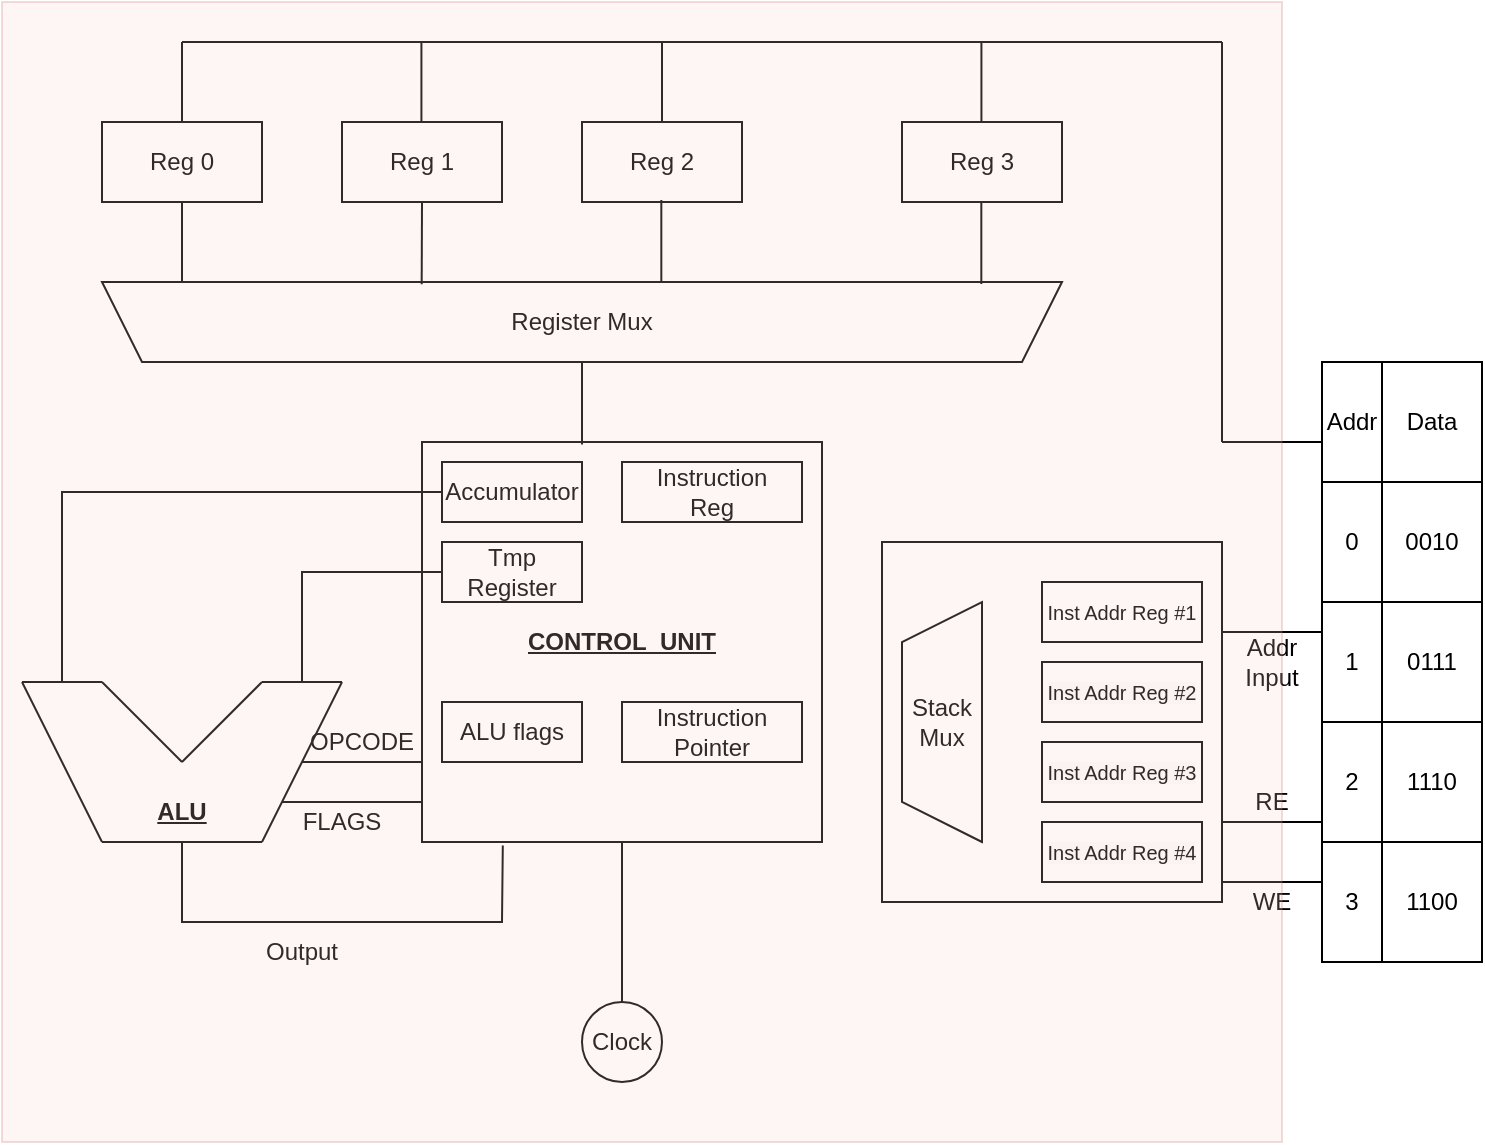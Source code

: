 <mxfile version="24.7.16">
  <diagram name="Page-1" id="099fd60b-425b-db50-ffb0-6b813814b670">
    <mxGraphModel dx="1434" dy="772" grid="1" gridSize="10" guides="1" tooltips="1" connect="1" arrows="1" fold="1" page="1" pageScale="1" pageWidth="850" pageHeight="1100" background="none" math="0" shadow="0">
      <root>
        <mxCell id="0" />
        <mxCell id="1" parent="0" />
        <mxCell id="ERdX-zV75CLCQFePryyj-89" value="" style="group" vertex="1" connectable="0" parent="1">
          <mxGeometry x="70" y="120" width="730" height="530" as="geometry" />
        </mxCell>
        <mxCell id="ERdX-zV75CLCQFePryyj-27" value="Addr" style="rounded=0;whiteSpace=wrap;html=1;" vertex="1" parent="ERdX-zV75CLCQFePryyj-89">
          <mxGeometry x="650" y="160" width="30" height="60" as="geometry" />
        </mxCell>
        <mxCell id="ERdX-zV75CLCQFePryyj-28" value="Data" style="rounded=0;whiteSpace=wrap;html=1;" vertex="1" parent="ERdX-zV75CLCQFePryyj-89">
          <mxGeometry x="680" y="160" width="50" height="60" as="geometry" />
        </mxCell>
        <mxCell id="ERdX-zV75CLCQFePryyj-31" value="0" style="rounded=0;whiteSpace=wrap;html=1;" vertex="1" parent="ERdX-zV75CLCQFePryyj-89">
          <mxGeometry x="650" y="220" width="30" height="60" as="geometry" />
        </mxCell>
        <mxCell id="ERdX-zV75CLCQFePryyj-32" value="0010" style="rounded=0;whiteSpace=wrap;html=1;" vertex="1" parent="ERdX-zV75CLCQFePryyj-89">
          <mxGeometry x="680" y="220" width="50" height="60" as="geometry" />
        </mxCell>
        <mxCell id="ERdX-zV75CLCQFePryyj-38" value="1" style="rounded=0;whiteSpace=wrap;html=1;" vertex="1" parent="ERdX-zV75CLCQFePryyj-89">
          <mxGeometry x="650" y="280" width="30" height="60" as="geometry" />
        </mxCell>
        <mxCell id="ERdX-zV75CLCQFePryyj-39" value="0111" style="rounded=0;whiteSpace=wrap;html=1;" vertex="1" parent="ERdX-zV75CLCQFePryyj-89">
          <mxGeometry x="680" y="280" width="50" height="60" as="geometry" />
        </mxCell>
        <mxCell id="ERdX-zV75CLCQFePryyj-40" value="2" style="rounded=0;whiteSpace=wrap;html=1;" vertex="1" parent="ERdX-zV75CLCQFePryyj-89">
          <mxGeometry x="650" y="340" width="30" height="60" as="geometry" />
        </mxCell>
        <mxCell id="ERdX-zV75CLCQFePryyj-41" value="1110" style="rounded=0;whiteSpace=wrap;html=1;" vertex="1" parent="ERdX-zV75CLCQFePryyj-89">
          <mxGeometry x="680" y="340" width="50" height="60" as="geometry" />
        </mxCell>
        <mxCell id="ERdX-zV75CLCQFePryyj-42" value="3" style="rounded=0;whiteSpace=wrap;html=1;" vertex="1" parent="ERdX-zV75CLCQFePryyj-89">
          <mxGeometry x="650" y="400" width="30" height="60" as="geometry" />
        </mxCell>
        <mxCell id="ERdX-zV75CLCQFePryyj-43" value="1100" style="rounded=0;whiteSpace=wrap;html=1;" vertex="1" parent="ERdX-zV75CLCQFePryyj-89">
          <mxGeometry x="680" y="400" width="50" height="60" as="geometry" />
        </mxCell>
        <mxCell id="ERdX-zV75CLCQFePryyj-66" value="" style="endArrow=none;html=1;rounded=0;exitX=1;exitY=0.25;exitDx=0;exitDy=0;entryX=0;entryY=0.25;entryDx=0;entryDy=0;" edge="1" parent="ERdX-zV75CLCQFePryyj-89" source="ERdX-zV75CLCQFePryyj-65" target="ERdX-zV75CLCQFePryyj-38">
          <mxGeometry width="50" height="50" relative="1" as="geometry">
            <mxPoint x="600" y="340" as="sourcePoint" />
            <mxPoint x="650" y="290" as="targetPoint" />
          </mxGeometry>
        </mxCell>
        <mxCell id="ERdX-zV75CLCQFePryyj-67" value="" style="endArrow=none;html=1;rounded=0;exitX=1;exitY=0.25;exitDx=0;exitDy=0;entryX=0;entryY=0.25;entryDx=0;entryDy=0;" edge="1" parent="ERdX-zV75CLCQFePryyj-89">
          <mxGeometry width="50" height="50" relative="1" as="geometry">
            <mxPoint x="600" y="420" as="sourcePoint" />
            <mxPoint x="650" y="420" as="targetPoint" />
          </mxGeometry>
        </mxCell>
        <mxCell id="ERdX-zV75CLCQFePryyj-68" value="" style="endArrow=none;html=1;rounded=0;exitX=1;exitY=0.25;exitDx=0;exitDy=0;entryX=0;entryY=0.25;entryDx=0;entryDy=0;" edge="1" parent="ERdX-zV75CLCQFePryyj-89" source="ERdX-zV75CLCQFePryyj-70">
          <mxGeometry width="50" height="50" relative="1" as="geometry">
            <mxPoint x="600" y="384.58" as="sourcePoint" />
            <mxPoint x="650" y="384.58" as="targetPoint" />
          </mxGeometry>
        </mxCell>
        <mxCell id="ERdX-zV75CLCQFePryyj-69" value="WE" style="text;html=1;align=center;verticalAlign=middle;whiteSpace=wrap;rounded=0;" vertex="1" parent="ERdX-zV75CLCQFePryyj-89">
          <mxGeometry x="605" y="420" width="40" height="20" as="geometry" />
        </mxCell>
        <mxCell id="ERdX-zV75CLCQFePryyj-70" value="RE" style="text;html=1;align=center;verticalAlign=middle;whiteSpace=wrap;rounded=0;" vertex="1" parent="ERdX-zV75CLCQFePryyj-89">
          <mxGeometry x="600" y="370" width="50" height="20" as="geometry" />
        </mxCell>
        <mxCell id="ERdX-zV75CLCQFePryyj-72" value="" style="endArrow=none;html=1;rounded=0;exitX=1;exitY=0.25;exitDx=0;exitDy=0;entryX=0;entryY=0.25;entryDx=0;entryDy=0;" edge="1" parent="ERdX-zV75CLCQFePryyj-89">
          <mxGeometry width="50" height="50" relative="1" as="geometry">
            <mxPoint x="600" y="390" as="sourcePoint" />
            <mxPoint x="650" y="390" as="targetPoint" />
          </mxGeometry>
        </mxCell>
        <mxCell id="ERdX-zV75CLCQFePryyj-73" value="Addr Input" style="text;html=1;align=center;verticalAlign=middle;whiteSpace=wrap;rounded=0;" vertex="1" parent="ERdX-zV75CLCQFePryyj-89">
          <mxGeometry x="600" y="300" width="50" height="20" as="geometry" />
        </mxCell>
        <mxCell id="ERdX-zV75CLCQFePryyj-77" value="" style="endArrow=none;html=1;rounded=0;" edge="1" parent="ERdX-zV75CLCQFePryyj-89">
          <mxGeometry width="50" height="50" relative="1" as="geometry">
            <mxPoint x="600" y="200" as="sourcePoint" />
            <mxPoint x="650" y="200" as="targetPoint" />
          </mxGeometry>
        </mxCell>
        <mxCell id="ERdX-zV75CLCQFePryyj-88" value="" style="group" vertex="1" connectable="0" parent="ERdX-zV75CLCQFePryyj-89">
          <mxGeometry width="640" height="530" as="geometry" />
        </mxCell>
        <mxCell id="ERdX-zV75CLCQFePryyj-1" value="Reg 0" style="rounded=0;whiteSpace=wrap;html=1;" vertex="1" parent="ERdX-zV75CLCQFePryyj-88">
          <mxGeometry x="40" y="40" width="80" height="40" as="geometry" />
        </mxCell>
        <mxCell id="ERdX-zV75CLCQFePryyj-2" value="Reg 1" style="rounded=0;whiteSpace=wrap;html=1;" vertex="1" parent="ERdX-zV75CLCQFePryyj-88">
          <mxGeometry x="160" y="40" width="80" height="40" as="geometry" />
        </mxCell>
        <mxCell id="ERdX-zV75CLCQFePryyj-3" value="Reg 2" style="rounded=0;whiteSpace=wrap;html=1;" vertex="1" parent="ERdX-zV75CLCQFePryyj-88">
          <mxGeometry x="280" y="40" width="80" height="40" as="geometry" />
        </mxCell>
        <mxCell id="ERdX-zV75CLCQFePryyj-4" value="Reg 3" style="rounded=0;whiteSpace=wrap;html=1;" vertex="1" parent="ERdX-zV75CLCQFePryyj-88">
          <mxGeometry x="440" y="40" width="80" height="40" as="geometry" />
        </mxCell>
        <mxCell id="ERdX-zV75CLCQFePryyj-5" value="Register Mux" style="shape=trapezoid;perimeter=trapezoidPerimeter;whiteSpace=wrap;html=1;fixedSize=1;direction=west;" vertex="1" parent="ERdX-zV75CLCQFePryyj-88">
          <mxGeometry x="40" y="120" width="480" height="40" as="geometry" />
        </mxCell>
        <mxCell id="ERdX-zV75CLCQFePryyj-7" value="" style="endArrow=none;html=1;rounded=0;entryX=0.5;entryY=1;entryDx=0;entryDy=0;" edge="1" parent="ERdX-zV75CLCQFePryyj-88" target="ERdX-zV75CLCQFePryyj-1">
          <mxGeometry width="50" height="50" relative="1" as="geometry">
            <mxPoint x="80" y="120" as="sourcePoint" />
            <mxPoint x="370" y="260" as="targetPoint" />
          </mxGeometry>
        </mxCell>
        <mxCell id="ERdX-zV75CLCQFePryyj-9" value="" style="endArrow=none;html=1;rounded=0;exitX=0.667;exitY=0.972;exitDx=0;exitDy=0;exitPerimeter=0;" edge="1" parent="ERdX-zV75CLCQFePryyj-88" source="ERdX-zV75CLCQFePryyj-5">
          <mxGeometry width="50" height="50" relative="1" as="geometry">
            <mxPoint x="150" y="130" as="sourcePoint" />
            <mxPoint x="200" y="80" as="targetPoint" />
          </mxGeometry>
        </mxCell>
        <mxCell id="ERdX-zV75CLCQFePryyj-10" value="" style="endArrow=none;html=1;rounded=0;exitX=0.667;exitY=0.972;exitDx=0;exitDy=0;exitPerimeter=0;" edge="1" parent="ERdX-zV75CLCQFePryyj-88">
          <mxGeometry width="50" height="50" relative="1" as="geometry">
            <mxPoint x="319.66" y="120" as="sourcePoint" />
            <mxPoint x="319.66" y="79" as="targetPoint" />
          </mxGeometry>
        </mxCell>
        <mxCell id="ERdX-zV75CLCQFePryyj-11" value="" style="endArrow=none;html=1;rounded=0;exitX=0.667;exitY=0.972;exitDx=0;exitDy=0;exitPerimeter=0;" edge="1" parent="ERdX-zV75CLCQFePryyj-88">
          <mxGeometry width="50" height="50" relative="1" as="geometry">
            <mxPoint x="479.66" y="121" as="sourcePoint" />
            <mxPoint x="479.66" y="80" as="targetPoint" />
          </mxGeometry>
        </mxCell>
        <mxCell id="ERdX-zV75CLCQFePryyj-12" value="&lt;b&gt;&lt;u&gt;CONTROL&amp;nbsp; UNIT&lt;/u&gt;&lt;/b&gt;" style="whiteSpace=wrap;html=1;aspect=fixed;" vertex="1" parent="ERdX-zV75CLCQFePryyj-88">
          <mxGeometry x="200" y="200" width="200" height="200" as="geometry" />
        </mxCell>
        <mxCell id="ERdX-zV75CLCQFePryyj-13" value="Accu&lt;span style=&quot;color: rgba(0, 0, 0, 0); font-family: monospace; font-size: 0px; text-align: start; text-wrap: nowrap;&quot;&gt;%3CmxGraphModel%3E%3Croot%3E%3CmxCell%20id%3D%220%22%2F%3E%3CmxCell%20id%3D%221%22%20parent%3D%220%22%2F%3E%3CmxCell%20id%3D%222%22%20value%3D%22%22%20style%3D%22endArrow%3Dnone%3Bhtml%3D1%3Brounded%3D0%3BexitX%3D0.667%3BexitY%3D0.972%3BexitDx%3D0%3BexitDy%3D0%3BexitPerimeter%3D0%3B%22%20edge%3D%221%22%20parent%3D%221%22%3E%3CmxGeometry%20width%3D%2250%22%20height%3D%2250%22%20relative%3D%221%22%20as%3D%22geometry%22%3E%3CmxPoint%20x%3D%22280%22%20y%3D%22161%22%20as%3D%22sourcePoint%22%2F%3E%3CmxPoint%20x%3D%22280%22%20y%3D%22120%22%20as%3D%22targetPoint%22%2F%3E%3C%2FmxGeometry%3E%3C%2FmxCell%3E%3C%2Froot%3E%3C%2FmxGraphModel%3E&lt;/span&gt;mulator" style="rounded=0;whiteSpace=wrap;html=1;" vertex="1" parent="ERdX-zV75CLCQFePryyj-88">
          <mxGeometry x="210" y="210" width="70" height="30" as="geometry" />
        </mxCell>
        <mxCell id="ERdX-zV75CLCQFePryyj-16" value="Tmp Register" style="rounded=0;whiteSpace=wrap;html=1;" vertex="1" parent="ERdX-zV75CLCQFePryyj-88">
          <mxGeometry x="210" y="250" width="70" height="30" as="geometry" />
        </mxCell>
        <mxCell id="ERdX-zV75CLCQFePryyj-17" value="ALU flags" style="rounded=0;whiteSpace=wrap;html=1;" vertex="1" parent="ERdX-zV75CLCQFePryyj-88">
          <mxGeometry x="210" y="330" width="70" height="30" as="geometry" />
        </mxCell>
        <mxCell id="ERdX-zV75CLCQFePryyj-18" value="Instruction&lt;div&gt;Reg&lt;/div&gt;" style="rounded=0;whiteSpace=wrap;html=1;" vertex="1" parent="ERdX-zV75CLCQFePryyj-88">
          <mxGeometry x="300" y="210" width="90" height="30" as="geometry" />
        </mxCell>
        <mxCell id="ERdX-zV75CLCQFePryyj-19" value="Instruction Pointer" style="rounded=0;whiteSpace=wrap;html=1;" vertex="1" parent="ERdX-zV75CLCQFePryyj-88">
          <mxGeometry x="300" y="330" width="90" height="30" as="geometry" />
        </mxCell>
        <mxCell id="ERdX-zV75CLCQFePryyj-26" value="" style="endArrow=none;html=1;rounded=0;exitX=0.2;exitY=0.006;exitDx=0;exitDy=0;exitPerimeter=0;" edge="1" parent="ERdX-zV75CLCQFePryyj-88">
          <mxGeometry width="50" height="50" relative="1" as="geometry">
            <mxPoint x="280" y="201.2" as="sourcePoint" />
            <mxPoint x="280" y="160" as="targetPoint" />
          </mxGeometry>
        </mxCell>
        <mxCell id="ERdX-zV75CLCQFePryyj-45" value="" style="endArrow=none;html=1;rounded=0;" edge="1" parent="ERdX-zV75CLCQFePryyj-88">
          <mxGeometry width="50" height="50" relative="1" as="geometry">
            <mxPoint x="40" y="400" as="sourcePoint" />
            <mxPoint y="320" as="targetPoint" />
          </mxGeometry>
        </mxCell>
        <mxCell id="ERdX-zV75CLCQFePryyj-46" value="" style="endArrow=none;html=1;rounded=0;" edge="1" parent="ERdX-zV75CLCQFePryyj-88">
          <mxGeometry width="50" height="50" relative="1" as="geometry">
            <mxPoint x="120" y="400" as="sourcePoint" />
            <mxPoint x="160" y="320" as="targetPoint" />
          </mxGeometry>
        </mxCell>
        <mxCell id="ERdX-zV75CLCQFePryyj-47" value="" style="endArrow=none;html=1;rounded=0;" edge="1" parent="ERdX-zV75CLCQFePryyj-88">
          <mxGeometry width="50" height="50" relative="1" as="geometry">
            <mxPoint y="320" as="sourcePoint" />
            <mxPoint x="40" y="320" as="targetPoint" />
          </mxGeometry>
        </mxCell>
        <mxCell id="ERdX-zV75CLCQFePryyj-48" value="" style="endArrow=none;html=1;rounded=0;" edge="1" parent="ERdX-zV75CLCQFePryyj-88">
          <mxGeometry width="50" height="50" relative="1" as="geometry">
            <mxPoint x="40" y="400" as="sourcePoint" />
            <mxPoint x="120" y="400" as="targetPoint" />
          </mxGeometry>
        </mxCell>
        <mxCell id="ERdX-zV75CLCQFePryyj-49" value="" style="endArrow=none;html=1;rounded=0;" edge="1" parent="ERdX-zV75CLCQFePryyj-88">
          <mxGeometry width="50" height="50" relative="1" as="geometry">
            <mxPoint x="120" y="320" as="sourcePoint" />
            <mxPoint x="160" y="320" as="targetPoint" />
          </mxGeometry>
        </mxCell>
        <mxCell id="ERdX-zV75CLCQFePryyj-50" value="" style="endArrow=none;html=1;rounded=0;" edge="1" parent="ERdX-zV75CLCQFePryyj-88">
          <mxGeometry width="50" height="50" relative="1" as="geometry">
            <mxPoint x="80" y="360" as="sourcePoint" />
            <mxPoint x="40" y="320" as="targetPoint" />
          </mxGeometry>
        </mxCell>
        <mxCell id="ERdX-zV75CLCQFePryyj-51" value="" style="endArrow=none;html=1;rounded=0;" edge="1" parent="ERdX-zV75CLCQFePryyj-88">
          <mxGeometry width="50" height="50" relative="1" as="geometry">
            <mxPoint x="80" y="360" as="sourcePoint" />
            <mxPoint x="120" y="320" as="targetPoint" />
          </mxGeometry>
        </mxCell>
        <mxCell id="ERdX-zV75CLCQFePryyj-52" value="&lt;b&gt;&lt;u&gt;ALU&lt;/u&gt;&lt;/b&gt;" style="text;html=1;align=center;verticalAlign=middle;whiteSpace=wrap;rounded=0;" vertex="1" parent="ERdX-zV75CLCQFePryyj-88">
          <mxGeometry x="50" y="370" width="60" height="30" as="geometry" />
        </mxCell>
        <mxCell id="ERdX-zV75CLCQFePryyj-53" value="Clock" style="ellipse;whiteSpace=wrap;html=1;aspect=fixed;" vertex="1" parent="ERdX-zV75CLCQFePryyj-88">
          <mxGeometry x="280" y="480" width="40" height="40" as="geometry" />
        </mxCell>
        <mxCell id="ERdX-zV75CLCQFePryyj-56" value="" style="endArrow=none;html=1;rounded=0;" edge="1" parent="ERdX-zV75CLCQFePryyj-88">
          <mxGeometry width="50" height="50" relative="1" as="geometry">
            <mxPoint x="130" y="380" as="sourcePoint" />
            <mxPoint x="200" y="380" as="targetPoint" />
          </mxGeometry>
        </mxCell>
        <mxCell id="ERdX-zV75CLCQFePryyj-57" value="" style="endArrow=none;html=1;rounded=0;" edge="1" parent="ERdX-zV75CLCQFePryyj-88">
          <mxGeometry width="50" height="50" relative="1" as="geometry">
            <mxPoint x="140" y="360" as="sourcePoint" />
            <mxPoint x="200" y="360" as="targetPoint" />
          </mxGeometry>
        </mxCell>
        <mxCell id="ERdX-zV75CLCQFePryyj-58" value="" style="endArrow=none;html=1;rounded=0;exitX=0.202;exitY=1.009;exitDx=0;exitDy=0;exitPerimeter=0;" edge="1" parent="ERdX-zV75CLCQFePryyj-88" source="ERdX-zV75CLCQFePryyj-12">
          <mxGeometry width="50" height="50" relative="1" as="geometry">
            <mxPoint x="30" y="450" as="sourcePoint" />
            <mxPoint x="80" y="400" as="targetPoint" />
            <Array as="points">
              <mxPoint x="240" y="440" />
              <mxPoint x="190" y="440" />
              <mxPoint x="80" y="440" />
            </Array>
          </mxGeometry>
        </mxCell>
        <mxCell id="ERdX-zV75CLCQFePryyj-59" value="" style="endArrow=none;html=1;rounded=0;entryX=0;entryY=0.5;entryDx=0;entryDy=0;" edge="1" parent="ERdX-zV75CLCQFePryyj-88" target="ERdX-zV75CLCQFePryyj-13">
          <mxGeometry width="50" height="50" relative="1" as="geometry">
            <mxPoint x="20" y="320" as="sourcePoint" />
            <mxPoint x="20" y="240" as="targetPoint" />
            <Array as="points">
              <mxPoint x="20" y="225" />
            </Array>
          </mxGeometry>
        </mxCell>
        <mxCell id="ERdX-zV75CLCQFePryyj-60" value="" style="endArrow=none;html=1;rounded=0;entryX=0;entryY=0.5;entryDx=0;entryDy=0;" edge="1" parent="ERdX-zV75CLCQFePryyj-88" target="ERdX-zV75CLCQFePryyj-16">
          <mxGeometry width="50" height="50" relative="1" as="geometry">
            <mxPoint x="140" y="320" as="sourcePoint" />
            <mxPoint x="330" y="235" as="targetPoint" />
            <Array as="points">
              <mxPoint x="140" y="265" />
            </Array>
          </mxGeometry>
        </mxCell>
        <mxCell id="ERdX-zV75CLCQFePryyj-61" value="Output" style="text;html=1;align=center;verticalAlign=middle;whiteSpace=wrap;rounded=0;" vertex="1" parent="ERdX-zV75CLCQFePryyj-88">
          <mxGeometry x="110" y="440" width="60" height="30" as="geometry" />
        </mxCell>
        <mxCell id="ERdX-zV75CLCQFePryyj-63" value="" style="group" vertex="1" connectable="0" parent="ERdX-zV75CLCQFePryyj-88">
          <mxGeometry x="440" y="270" width="200" height="260" as="geometry" />
        </mxCell>
        <mxCell id="ERdX-zV75CLCQFePryyj-65" value="" style="rounded=0;whiteSpace=wrap;html=1;" vertex="1" parent="ERdX-zV75CLCQFePryyj-63">
          <mxGeometry x="-10" y="-20" width="170" height="180" as="geometry" />
        </mxCell>
        <mxCell id="ERdX-zV75CLCQFePryyj-20" value="Stack Mux" style="shape=trapezoid;perimeter=trapezoidPerimeter;whiteSpace=wrap;html=1;fixedSize=1;direction=north;" vertex="1" parent="ERdX-zV75CLCQFePryyj-63">
          <mxGeometry y="10" width="40" height="120" as="geometry" />
        </mxCell>
        <mxCell id="ERdX-zV75CLCQFePryyj-21" value="&lt;font style=&quot;font-size: 10px;&quot;&gt;Inst Addr Reg #1&lt;/font&gt;" style="rounded=0;whiteSpace=wrap;html=1;" vertex="1" parent="ERdX-zV75CLCQFePryyj-63">
          <mxGeometry x="70" width="80" height="30" as="geometry" />
        </mxCell>
        <mxCell id="ERdX-zV75CLCQFePryyj-22" value="&lt;br&gt;&lt;span style=&quot;color: rgb(0, 0, 0); font-family: Helvetica; font-size: 10px; font-style: normal; font-variant-ligatures: normal; font-variant-caps: normal; font-weight: 400; letter-spacing: normal; orphans: 2; text-align: center; text-indent: 0px; text-transform: none; widows: 2; word-spacing: 0px; -webkit-text-stroke-width: 0px; white-space: normal; background-color: rgb(251, 251, 251); text-decoration-thickness: initial; text-decoration-style: initial; text-decoration-color: initial; display: inline !important; float: none;&quot;&gt;Inst Addr Reg #2&lt;/span&gt;&lt;div&gt;&lt;br/&gt;&lt;/div&gt;" style="rounded=0;whiteSpace=wrap;html=1;" vertex="1" parent="ERdX-zV75CLCQFePryyj-63">
          <mxGeometry x="70" y="40" width="80" height="30" as="geometry" />
        </mxCell>
        <mxCell id="ERdX-zV75CLCQFePryyj-23" value="&lt;br&gt;&lt;span style=&quot;color: rgb(0, 0, 0); font-family: Helvetica; font-size: 10px; font-style: normal; font-variant-ligatures: normal; font-variant-caps: normal; font-weight: 400; letter-spacing: normal; orphans: 2; text-align: center; text-indent: 0px; text-transform: none; widows: 2; word-spacing: 0px; -webkit-text-stroke-width: 0px; white-space: normal; background-color: rgb(251, 251, 251); text-decoration-thickness: initial; text-decoration-style: initial; text-decoration-color: initial; display: inline !important; float: none;&quot;&gt;Inst Addr Reg #3&lt;/span&gt;&lt;div&gt;&lt;br/&gt;&lt;/div&gt;" style="rounded=0;whiteSpace=wrap;html=1;" vertex="1" parent="ERdX-zV75CLCQFePryyj-63">
          <mxGeometry x="70" y="80" width="80" height="30" as="geometry" />
        </mxCell>
        <mxCell id="ERdX-zV75CLCQFePryyj-24" value="&lt;br&gt;&lt;span style=&quot;color: rgb(0, 0, 0); font-family: Helvetica; font-size: 10px; font-style: normal; font-variant-ligatures: normal; font-variant-caps: normal; font-weight: 400; letter-spacing: normal; orphans: 2; text-align: center; text-indent: 0px; text-transform: none; widows: 2; word-spacing: 0px; -webkit-text-stroke-width: 0px; white-space: normal; background-color: rgb(251, 251, 251); text-decoration-thickness: initial; text-decoration-style: initial; text-decoration-color: initial; display: inline !important; float: none;&quot;&gt;Inst Addr Reg #4&lt;/span&gt;&lt;div&gt;&lt;br/&gt;&lt;/div&gt;" style="rounded=0;whiteSpace=wrap;html=1;" vertex="1" parent="ERdX-zV75CLCQFePryyj-63">
          <mxGeometry x="70" y="120" width="80" height="30" as="geometry" />
        </mxCell>
        <mxCell id="ERdX-zV75CLCQFePryyj-71" value="" style="endArrow=none;html=1;rounded=0;exitX=1;exitY=0.25;exitDx=0;exitDy=0;entryX=0;entryY=0.25;entryDx=0;entryDy=0;" edge="1" parent="ERdX-zV75CLCQFePryyj-88" target="ERdX-zV75CLCQFePryyj-70">
          <mxGeometry width="50" height="50" relative="1" as="geometry">
            <mxPoint x="600" y="384.58" as="sourcePoint" />
            <mxPoint x="650" y="384.58" as="targetPoint" />
          </mxGeometry>
        </mxCell>
        <mxCell id="ERdX-zV75CLCQFePryyj-74" value="" style="endArrow=none;html=1;rounded=0;jumpSize=14;" edge="1" parent="ERdX-zV75CLCQFePryyj-88">
          <mxGeometry width="50" height="50" relative="1" as="geometry">
            <mxPoint x="80" as="sourcePoint" />
            <mxPoint x="600" as="targetPoint" />
          </mxGeometry>
        </mxCell>
        <mxCell id="ERdX-zV75CLCQFePryyj-76" value="" style="endArrow=none;html=1;rounded=0;" edge="1" parent="ERdX-zV75CLCQFePryyj-88">
          <mxGeometry width="50" height="50" relative="1" as="geometry">
            <mxPoint x="600" y="200" as="sourcePoint" />
            <mxPoint x="600" as="targetPoint" />
          </mxGeometry>
        </mxCell>
        <mxCell id="ERdX-zV75CLCQFePryyj-78" value="" style="endArrow=none;html=1;rounded=0;" edge="1" parent="ERdX-zV75CLCQFePryyj-88">
          <mxGeometry width="50" height="50" relative="1" as="geometry">
            <mxPoint x="80" y="40" as="sourcePoint" />
            <mxPoint x="80" as="targetPoint" />
          </mxGeometry>
        </mxCell>
        <mxCell id="ERdX-zV75CLCQFePryyj-79" value="" style="endArrow=none;html=1;rounded=0;" edge="1" parent="ERdX-zV75CLCQFePryyj-88">
          <mxGeometry width="50" height="50" relative="1" as="geometry">
            <mxPoint x="199.71" y="40" as="sourcePoint" />
            <mxPoint x="199.71" as="targetPoint" />
          </mxGeometry>
        </mxCell>
        <mxCell id="ERdX-zV75CLCQFePryyj-80" value="" style="endArrow=none;html=1;rounded=0;" edge="1" parent="ERdX-zV75CLCQFePryyj-88">
          <mxGeometry width="50" height="50" relative="1" as="geometry">
            <mxPoint x="320" y="40" as="sourcePoint" />
            <mxPoint x="320" as="targetPoint" />
          </mxGeometry>
        </mxCell>
        <mxCell id="ERdX-zV75CLCQFePryyj-81" value="" style="endArrow=none;html=1;rounded=0;" edge="1" parent="ERdX-zV75CLCQFePryyj-88">
          <mxGeometry width="50" height="50" relative="1" as="geometry">
            <mxPoint x="479.71" y="40" as="sourcePoint" />
            <mxPoint x="479.71" as="targetPoint" />
          </mxGeometry>
        </mxCell>
        <mxCell id="ERdX-zV75CLCQFePryyj-83" value="OPCODE" style="text;html=1;align=center;verticalAlign=middle;whiteSpace=wrap;rounded=0;" vertex="1" parent="ERdX-zV75CLCQFePryyj-88">
          <mxGeometry x="150" y="340" width="40" height="20" as="geometry" />
        </mxCell>
        <mxCell id="ERdX-zV75CLCQFePryyj-84" value="FLAGS" style="text;html=1;align=center;verticalAlign=middle;whiteSpace=wrap;rounded=0;" vertex="1" parent="ERdX-zV75CLCQFePryyj-88">
          <mxGeometry x="140" y="380" width="40" height="20" as="geometry" />
        </mxCell>
        <mxCell id="ERdX-zV75CLCQFePryyj-85" value="" style="endArrow=none;html=1;rounded=0;exitX=0.5;exitY=0;exitDx=0;exitDy=0;" edge="1" parent="ERdX-zV75CLCQFePryyj-88" source="ERdX-zV75CLCQFePryyj-53">
          <mxGeometry width="50" height="50" relative="1" as="geometry">
            <mxPoint x="250" y="450" as="sourcePoint" />
            <mxPoint x="300" y="400" as="targetPoint" />
          </mxGeometry>
        </mxCell>
        <mxCell id="ERdX-zV75CLCQFePryyj-90" value="" style="rounded=0;whiteSpace=wrap;html=1;fillColor=#f8cecc;strokeColor=#b85450;gradientColor=none;opacity=20;" vertex="1" parent="1">
          <mxGeometry x="60" y="100" width="640" height="570" as="geometry" />
        </mxCell>
      </root>
    </mxGraphModel>
  </diagram>
</mxfile>

